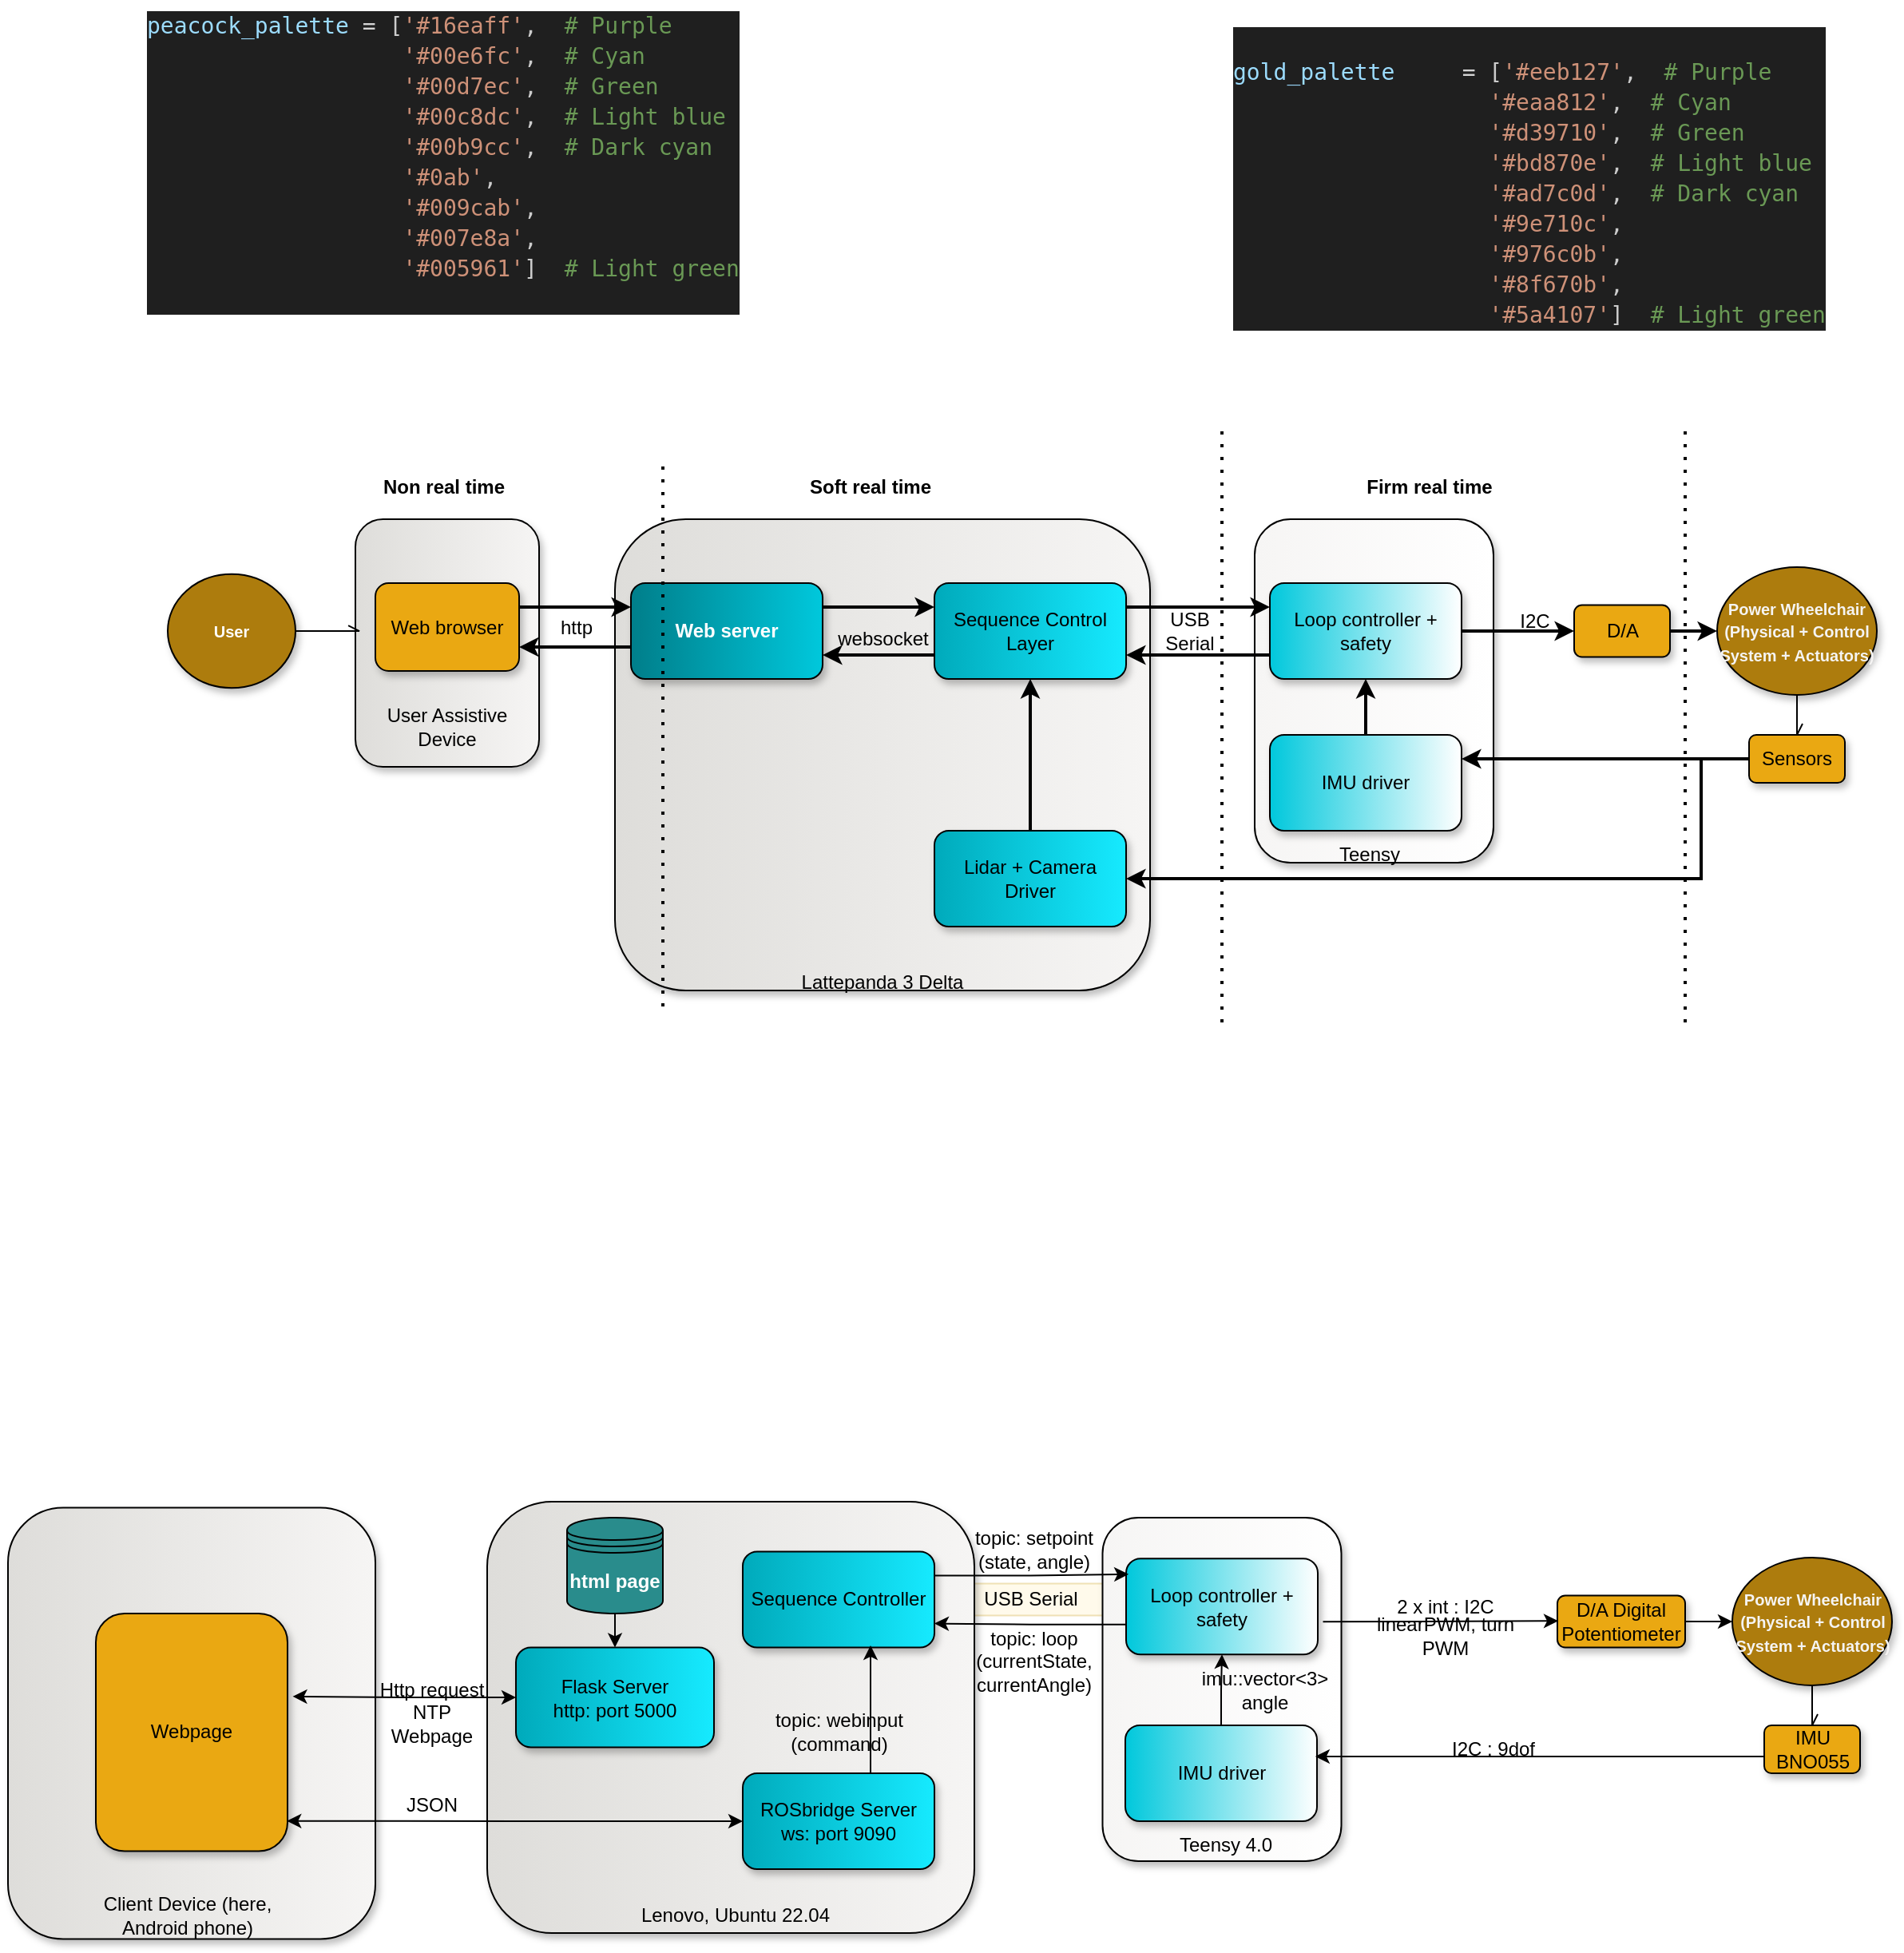 <mxfile version="24.6.4" type="github">
  <diagram name="Page-1" id="5wNfrocpncal_ENUbVDi">
    <mxGraphModel dx="2097" dy="1705" grid="1" gridSize="10" guides="1" tooltips="1" connect="1" arrows="1" fold="1" page="1" pageScale="1" pageWidth="850" pageHeight="1100" math="0" shadow="0">
      <root>
        <mxCell id="0" />
        <mxCell id="1" parent="0" />
        <mxCell id="p1-D8imHahCjLG-PY-Is-23" value="&lt;p style=&quot;line-height: 120%;&quot; align=&quot;right&quot;&gt;&lt;br&gt;&lt;/p&gt;" style="rounded=1;whiteSpace=wrap;html=1;fillColor=#deddda;shadow=1;gradientColor=#f6f5f4;gradientDirection=east;" vertex="1" parent="1">
          <mxGeometry x="-350" y="783.75" width="230" height="270" as="geometry" />
        </mxCell>
        <mxCell id="p1-D8imHahCjLG-PY-Is-12" value="USB Serial" style="text;html=1;align=center;verticalAlign=middle;whiteSpace=wrap;rounded=0;strokeColor=#d6b656;fillColor=#fff2cc;opacity=40;" vertex="1" parent="1">
          <mxGeometry x="242.5" y="831.25" width="95" height="20" as="geometry" />
        </mxCell>
        <mxCell id="jyv696TG6-hRHUrcxKSt-2" value="&lt;p style=&quot;line-height: 120%;&quot; align=&quot;right&quot;&gt;&lt;br&gt;&lt;/p&gt;" style="rounded=1;whiteSpace=wrap;html=1;fillColor=#deddda;shadow=1;gradientColor=#f6f5f4;gradientDirection=east;" parent="1" vertex="1">
          <mxGeometry x="-132.5" y="165" width="115" height="155" as="geometry" />
        </mxCell>
        <mxCell id="nIHRb_h8EGxtnhW7rng_-34" value="" style="endArrow=none;dashed=1;html=1;dashPattern=1 3;strokeWidth=2;rounded=0;" parent="1" edge="1">
          <mxGeometry width="50" height="50" relative="1" as="geometry">
            <mxPoint x="700" y="480" as="sourcePoint" />
            <mxPoint x="700" y="110" as="targetPoint" />
          </mxGeometry>
        </mxCell>
        <mxCell id="nIHRb_h8EGxtnhW7rng_-42" value="&lt;p style=&quot;line-height: 120%;&quot; align=&quot;right&quot;&gt;&lt;br&gt;&lt;/p&gt;" style="rounded=1;whiteSpace=wrap;html=1;fillColor=#deddda;shadow=1;gradientColor=#f6f5f4;gradientDirection=east;" parent="1" vertex="1">
          <mxGeometry x="30" y="165" width="335" height="295" as="geometry" />
        </mxCell>
        <mxCell id="nIHRb_h8EGxtnhW7rng_-40" value="&lt;p style=&quot;line-height: 120%;&quot; align=&quot;right&quot;&gt;&lt;br&gt;&lt;/p&gt;" style="rounded=1;whiteSpace=wrap;html=1;fillColor=#f6f5f4;gradientColor=#ffffff;gradientDirection=east;shadow=1;" parent="1" vertex="1">
          <mxGeometry x="430.5" y="165" width="149.5" height="215" as="geometry" />
        </mxCell>
        <mxCell id="nIHRb_h8EGxtnhW7rng_-7" style="edgeStyle=orthogonalEdgeStyle;rounded=0;orthogonalLoop=1;jettySize=auto;html=1;entryX=0;entryY=0.5;entryDx=0;entryDy=0;strokeWidth=2;" parent="1" source="nIHRb_h8EGxtnhW7rng_-2" target="nIHRb_h8EGxtnhW7rng_-21" edge="1">
          <mxGeometry relative="1" as="geometry">
            <mxPoint x="700" y="235" as="targetPoint" />
          </mxGeometry>
        </mxCell>
        <mxCell id="nIHRb_h8EGxtnhW7rng_-2" value="Loop controller + safety" style="rounded=1;whiteSpace=wrap;html=1;fillColor=#00c8dc;shadow=1;gradientColor=#ffffff;gradientDirection=east;" parent="1" vertex="1">
          <mxGeometry x="440" y="205" width="120" height="60" as="geometry" />
        </mxCell>
        <mxCell id="nIHRb_h8EGxtnhW7rng_-3" value="Sequence Control Layer" style="rounded=1;whiteSpace=wrap;html=1;fillColor=#00aabb;shadow=1;fillStyle=auto;gradientColor=#16eaff;gradientDirection=east;" parent="1" vertex="1">
          <mxGeometry x="230" y="205" width="120" height="60" as="geometry" />
        </mxCell>
        <mxCell id="nIHRb_h8EGxtnhW7rng_-4" value="&lt;b&gt;&lt;font color=&quot;#ffffff&quot;&gt;Web server&lt;/font&gt;&lt;/b&gt;" style="rounded=1;whiteSpace=wrap;html=1;fillColor=#007e8a;glass=0;shadow=1;gradientColor=#00c8dc;gradientDirection=east;" parent="1" vertex="1">
          <mxGeometry x="40" y="205" width="120" height="60" as="geometry" />
        </mxCell>
        <mxCell id="nIHRb_h8EGxtnhW7rng_-14" value="" style="edgeStyle=orthogonalEdgeStyle;rounded=0;orthogonalLoop=1;jettySize=auto;html=1;strokeWidth=2;" parent="1" source="nIHRb_h8EGxtnhW7rng_-5" target="nIHRb_h8EGxtnhW7rng_-3" edge="1">
          <mxGeometry relative="1" as="geometry" />
        </mxCell>
        <mxCell id="nIHRb_h8EGxtnhW7rng_-5" value="Lidar + Camera Driver" style="rounded=1;whiteSpace=wrap;html=1;fillColor=#00aabb;shadow=1;gradientColor=#16eaff;gradientDirection=east;" parent="1" vertex="1">
          <mxGeometry x="230" y="360" width="120" height="60" as="geometry" />
        </mxCell>
        <mxCell id="nIHRb_h8EGxtnhW7rng_-13" value="" style="edgeStyle=orthogonalEdgeStyle;rounded=0;orthogonalLoop=1;jettySize=auto;html=1;strokeWidth=2;" parent="1" source="nIHRb_h8EGxtnhW7rng_-6" target="nIHRb_h8EGxtnhW7rng_-2" edge="1">
          <mxGeometry relative="1" as="geometry" />
        </mxCell>
        <mxCell id="nIHRb_h8EGxtnhW7rng_-6" value="IMU driver" style="rounded=1;whiteSpace=wrap;html=1;fillColor=#00c8dc;shadow=1;gradientColor=#ffffff;gradientDirection=east;" parent="1" vertex="1">
          <mxGeometry x="440" y="300" width="120" height="60" as="geometry" />
        </mxCell>
        <mxCell id="nIHRb_h8EGxtnhW7rng_-15" value="" style="endArrow=classic;html=1;rounded=0;exitX=1;exitY=0.25;exitDx=0;exitDy=0;entryX=0;entryY=0.25;entryDx=0;entryDy=0;strokeWidth=2;" parent="1" source="nIHRb_h8EGxtnhW7rng_-3" target="nIHRb_h8EGxtnhW7rng_-2" edge="1">
          <mxGeometry width="50" height="50" relative="1" as="geometry">
            <mxPoint x="360" y="370" as="sourcePoint" />
            <mxPoint x="410" y="320" as="targetPoint" />
          </mxGeometry>
        </mxCell>
        <mxCell id="nIHRb_h8EGxtnhW7rng_-16" value="" style="endArrow=classic;html=1;rounded=0;exitX=0;exitY=0.75;exitDx=0;exitDy=0;entryX=1;entryY=0.75;entryDx=0;entryDy=0;strokeWidth=2;" parent="1" source="nIHRb_h8EGxtnhW7rng_-2" target="nIHRb_h8EGxtnhW7rng_-3" edge="1">
          <mxGeometry width="50" height="50" relative="1" as="geometry">
            <mxPoint x="360" y="370" as="sourcePoint" />
            <mxPoint x="410" y="320" as="targetPoint" />
          </mxGeometry>
        </mxCell>
        <mxCell id="nIHRb_h8EGxtnhW7rng_-17" value="" style="endArrow=classic;html=1;rounded=0;exitX=1;exitY=0.25;exitDx=0;exitDy=0;entryX=0;entryY=0.25;entryDx=0;entryDy=0;strokeWidth=2;" parent="1" source="nIHRb_h8EGxtnhW7rng_-4" edge="1">
          <mxGeometry width="50" height="50" relative="1" as="geometry">
            <mxPoint x="180" y="220" as="sourcePoint" />
            <mxPoint x="230" y="220" as="targetPoint" />
          </mxGeometry>
        </mxCell>
        <mxCell id="nIHRb_h8EGxtnhW7rng_-18" value="" style="endArrow=classic;html=1;rounded=0;exitX=0;exitY=0.75;exitDx=0;exitDy=0;entryX=1;entryY=0.75;entryDx=0;entryDy=0;strokeWidth=2;" parent="1" target="nIHRb_h8EGxtnhW7rng_-4" edge="1">
          <mxGeometry width="50" height="50" relative="1" as="geometry">
            <mxPoint x="230" y="250" as="sourcePoint" />
            <mxPoint x="180" y="250" as="targetPoint" />
          </mxGeometry>
        </mxCell>
        <mxCell id="nIHRb_h8EGxtnhW7rng_-27" value="" style="edgeStyle=orthogonalEdgeStyle;rounded=0;orthogonalLoop=1;jettySize=auto;html=1;endArrow=openAsync;endFill=0;" parent="1" source="nIHRb_h8EGxtnhW7rng_-20" target="nIHRb_h8EGxtnhW7rng_-23" edge="1">
          <mxGeometry relative="1" as="geometry">
            <Array as="points">
              <mxPoint x="770" y="295" />
              <mxPoint x="770" y="295" />
            </Array>
          </mxGeometry>
        </mxCell>
        <mxCell id="nIHRb_h8EGxtnhW7rng_-20" value="&lt;font color=&quot;#f5f4f3&quot;&gt;&lt;b&gt;&lt;font style=&quot;font-size: 10px;&quot;&gt;Power Wheelchair (Physical + Control System + Actuators)&lt;/font&gt;&lt;/b&gt;&lt;/font&gt;" style="ellipse;whiteSpace=wrap;html=1;fillColor=#ad7c0d;shadow=1;" parent="1" vertex="1">
          <mxGeometry x="720" y="195" width="100" height="80" as="geometry" />
        </mxCell>
        <mxCell id="nIHRb_h8EGxtnhW7rng_-54" value="" style="edgeStyle=orthogonalEdgeStyle;rounded=0;orthogonalLoop=1;jettySize=auto;html=1;strokeWidth=2;" parent="1" source="nIHRb_h8EGxtnhW7rng_-21" target="nIHRb_h8EGxtnhW7rng_-20" edge="1">
          <mxGeometry relative="1" as="geometry" />
        </mxCell>
        <mxCell id="nIHRb_h8EGxtnhW7rng_-21" value="D/A" style="rounded=1;whiteSpace=wrap;html=1;fillColor=#eaa812;shadow=1;" parent="1" vertex="1">
          <mxGeometry x="630.5" y="218.75" width="60" height="32.5" as="geometry" />
        </mxCell>
        <mxCell id="nIHRb_h8EGxtnhW7rng_-24" style="edgeStyle=orthogonalEdgeStyle;rounded=0;orthogonalLoop=1;jettySize=auto;html=1;entryX=1;entryY=0.25;entryDx=0;entryDy=0;strokeWidth=2;" parent="1" source="nIHRb_h8EGxtnhW7rng_-23" target="nIHRb_h8EGxtnhW7rng_-6" edge="1">
          <mxGeometry relative="1" as="geometry" />
        </mxCell>
        <mxCell id="nIHRb_h8EGxtnhW7rng_-26" style="edgeStyle=orthogonalEdgeStyle;rounded=0;orthogonalLoop=1;jettySize=auto;html=1;entryX=1;entryY=0.5;entryDx=0;entryDy=0;strokeWidth=2;" parent="1" source="nIHRb_h8EGxtnhW7rng_-23" target="nIHRb_h8EGxtnhW7rng_-5" edge="1">
          <mxGeometry relative="1" as="geometry">
            <Array as="points">
              <mxPoint x="710" y="315" />
              <mxPoint x="710" y="390" />
            </Array>
          </mxGeometry>
        </mxCell>
        <mxCell id="nIHRb_h8EGxtnhW7rng_-23" value="Sensors" style="rounded=1;whiteSpace=wrap;html=1;fillColor=#eaa812;shadow=1;" parent="1" vertex="1">
          <mxGeometry x="740" y="300" width="60" height="30" as="geometry" />
        </mxCell>
        <mxCell id="nIHRb_h8EGxtnhW7rng_-28" value="&lt;div style=&quot;color: #cccccc;background-color: #1f1f1f;font-family: &#39;Droid Sans Mono&#39;, &#39;monospace&#39;, monospace;font-weight: normal;font-size: 14px;line-height: 19px;white-space: pre;&quot;&gt;&lt;div&gt;&lt;span style=&quot;color: #9cdcfe;&quot;&gt;peacock_palette&lt;/span&gt;&lt;span style=&quot;color: #cccccc;&quot;&gt; &lt;/span&gt;&lt;span style=&quot;color: #d4d4d4;&quot;&gt;=&lt;/span&gt;&lt;span style=&quot;color: #cccccc;&quot;&gt; [&lt;/span&gt;&lt;span style=&quot;color: #ce9178;&quot;&gt;&#39;#16eaff&#39;&lt;/span&gt;&lt;span style=&quot;color: #cccccc;&quot;&gt;,  &lt;/span&gt;&lt;span style=&quot;color: #6a9955;&quot;&gt;# Purple&lt;/span&gt;&lt;/div&gt;&lt;div&gt;&lt;span style=&quot;color: #cccccc;&quot;&gt;                   &lt;/span&gt;&lt;span style=&quot;color: #ce9178;&quot;&gt;&#39;#00e6fc&#39;&lt;/span&gt;&lt;span style=&quot;color: #cccccc;&quot;&gt;,  &lt;/span&gt;&lt;span style=&quot;color: #6a9955;&quot;&gt;# Cyan&lt;/span&gt;&lt;/div&gt;&lt;div&gt;&lt;span style=&quot;color: #cccccc;&quot;&gt;                   &lt;/span&gt;&lt;span style=&quot;color: #ce9178;&quot;&gt;&#39;#00d7ec&#39;&lt;/span&gt;&lt;span style=&quot;color: #cccccc;&quot;&gt;,  &lt;/span&gt;&lt;span style=&quot;color: #6a9955;&quot;&gt;# Green&lt;/span&gt;&lt;/div&gt;&lt;div&gt;&lt;span style=&quot;color: #cccccc;&quot;&gt;                   &lt;/span&gt;&lt;span style=&quot;color: #ce9178;&quot;&gt;&#39;#00c8dc&#39;&lt;/span&gt;&lt;span style=&quot;color: #cccccc;&quot;&gt;,  &lt;/span&gt;&lt;span style=&quot;color: #6a9955;&quot;&gt;# Light blue&lt;/span&gt;&lt;/div&gt;&lt;div&gt;&lt;span style=&quot;color: #cccccc;&quot;&gt;                   &lt;/span&gt;&lt;span style=&quot;color: #ce9178;&quot;&gt;&#39;#00b9cc&#39;&lt;/span&gt;&lt;span style=&quot;color: #cccccc;&quot;&gt;,  &lt;/span&gt;&lt;span style=&quot;color: #6a9955;&quot;&gt;# Dark cyan&lt;/span&gt;&lt;/div&gt;&lt;div&gt;&lt;span style=&quot;color: #cccccc;&quot;&gt;                   &lt;/span&gt;&lt;span style=&quot;color: #ce9178;&quot;&gt;&#39;#0ab&#39;&lt;/span&gt;&lt;span style=&quot;color: #cccccc;&quot;&gt;,&lt;/span&gt;&lt;/div&gt;&lt;div&gt;&lt;span style=&quot;color: #cccccc;&quot;&gt;                   &lt;/span&gt;&lt;span style=&quot;color: #ce9178;&quot;&gt;&#39;#009cab&#39;&lt;/span&gt;&lt;span style=&quot;color: #cccccc;&quot;&gt;,&lt;/span&gt;&lt;/div&gt;&lt;div&gt;&lt;span style=&quot;color: #cccccc;&quot;&gt;                   &lt;/span&gt;&lt;span style=&quot;color: #ce9178;&quot;&gt;&#39;#007e8a&#39;&lt;/span&gt;&lt;span style=&quot;color: #cccccc;&quot;&gt;,&lt;/span&gt;&lt;/div&gt;&lt;div&gt;&lt;span style=&quot;color: #cccccc;&quot;&gt;                   &lt;/span&gt;&lt;span style=&quot;color: #ce9178;&quot;&gt;&#39;#005961&#39;&lt;/span&gt;&lt;span style=&quot;color: #cccccc;&quot;&gt;]  &lt;/span&gt;&lt;span style=&quot;color: #6a9955;&quot;&gt;# Light green&lt;/span&gt;&lt;/div&gt;&lt;br&gt;&lt;/div&gt;" style="text;whiteSpace=wrap;html=1;" parent="1" vertex="1">
          <mxGeometry x="-265" y="-160" width="400" height="210" as="geometry" />
        </mxCell>
        <mxCell id="nIHRb_h8EGxtnhW7rng_-29" value="&lt;div style=&quot;color: #cccccc;background-color: #1f1f1f;font-family: &#39;Droid Sans Mono&#39;, &#39;monospace&#39;, monospace;font-weight: normal;font-size: 14px;line-height: 19px;white-space: pre;&quot;&gt;&lt;br&gt;&lt;div&gt;&lt;span style=&quot;color: #9cdcfe;&quot;&gt;gold_palette&lt;/span&gt;&lt;span style=&quot;color: #cccccc;&quot;&gt;     &lt;/span&gt;&lt;span style=&quot;color: #d4d4d4;&quot;&gt;=&lt;/span&gt;&lt;span style=&quot;color: #cccccc;&quot;&gt; [&lt;/span&gt;&lt;span style=&quot;color: #ce9178;&quot;&gt;&#39;#eeb127&#39;&lt;/span&gt;&lt;span style=&quot;color: #cccccc;&quot;&gt;,  &lt;/span&gt;&lt;span style=&quot;color: #6a9955;&quot;&gt;# Purple&lt;/span&gt;&lt;/div&gt;&lt;div&gt;&lt;span style=&quot;color: #cccccc;&quot;&gt;                   &lt;/span&gt;&lt;span style=&quot;color: #ce9178;&quot;&gt;&#39;#eaa812&#39;&lt;/span&gt;&lt;span style=&quot;color: #cccccc;&quot;&gt;,  &lt;/span&gt;&lt;span style=&quot;color: #6a9955;&quot;&gt;# Cyan&lt;/span&gt;&lt;/div&gt;&lt;div&gt;&lt;span style=&quot;color: #cccccc;&quot;&gt;                   &lt;/span&gt;&lt;span style=&quot;color: #ce9178;&quot;&gt;&#39;#d39710&#39;&lt;/span&gt;&lt;span style=&quot;color: #cccccc;&quot;&gt;,  &lt;/span&gt;&lt;span style=&quot;color: #6a9955;&quot;&gt;# Green&lt;/span&gt;&lt;/div&gt;&lt;div&gt;&lt;span style=&quot;color: #cccccc;&quot;&gt;                   &lt;/span&gt;&lt;span style=&quot;color: #ce9178;&quot;&gt;&#39;#bd870e&#39;&lt;/span&gt;&lt;span style=&quot;color: #cccccc;&quot;&gt;,  &lt;/span&gt;&lt;span style=&quot;color: #6a9955;&quot;&gt;# Light blue&lt;/span&gt;&lt;/div&gt;&lt;div&gt;&lt;span style=&quot;color: #cccccc;&quot;&gt;                   &lt;/span&gt;&lt;span style=&quot;color: #ce9178;&quot;&gt;&#39;#ad7c0d&#39;&lt;/span&gt;&lt;span style=&quot;color: #cccccc;&quot;&gt;,  &lt;/span&gt;&lt;span style=&quot;color: #6a9955;&quot;&gt;# Dark cyan&lt;/span&gt;&lt;/div&gt;&lt;div&gt;&lt;span style=&quot;color: #cccccc;&quot;&gt;                   &lt;/span&gt;&lt;span style=&quot;color: #ce9178;&quot;&gt;&#39;#9e710c&#39;&lt;/span&gt;&lt;span style=&quot;color: #cccccc;&quot;&gt;,&lt;/span&gt;&lt;/div&gt;&lt;div&gt;&lt;span style=&quot;color: #cccccc;&quot;&gt;                   &lt;/span&gt;&lt;span style=&quot;color: #ce9178;&quot;&gt;&#39;#976c0b&#39;&lt;/span&gt;&lt;span style=&quot;color: #cccccc;&quot;&gt;,&lt;/span&gt;&lt;/div&gt;&lt;div&gt;&lt;span style=&quot;color: #cccccc;&quot;&gt;                   &lt;/span&gt;&lt;span style=&quot;color: #ce9178;&quot;&gt;&#39;#8f670b&#39;&lt;/span&gt;&lt;span style=&quot;color: #cccccc;&quot;&gt;,&lt;/span&gt;&lt;/div&gt;&lt;div&gt;&lt;span style=&quot;color: #cccccc;&quot;&gt;                   &lt;/span&gt;&lt;span style=&quot;color: #ce9178;&quot;&gt;&#39;#5a4107&#39;&lt;/span&gt;&lt;span style=&quot;color: #cccccc;&quot;&gt;]  &lt;/span&gt;&lt;span style=&quot;color: #6a9955;&quot;&gt;# Light green&lt;/span&gt;&lt;/div&gt;&lt;/div&gt;" style="text;whiteSpace=wrap;html=1;" parent="1" vertex="1">
          <mxGeometry x="415" y="-150" width="400" height="210" as="geometry" />
        </mxCell>
        <mxCell id="nIHRb_h8EGxtnhW7rng_-33" value="" style="endArrow=none;dashed=1;html=1;dashPattern=1 3;strokeWidth=2;rounded=0;" parent="1" edge="1">
          <mxGeometry width="50" height="50" relative="1" as="geometry">
            <mxPoint x="410" y="480" as="sourcePoint" />
            <mxPoint x="410" y="110" as="targetPoint" />
          </mxGeometry>
        </mxCell>
        <mxCell id="nIHRb_h8EGxtnhW7rng_-36" value="&lt;b&gt;Firm real time&lt;br&gt;&lt;/b&gt;" style="text;html=1;align=center;verticalAlign=middle;whiteSpace=wrap;rounded=0;" parent="1" vertex="1">
          <mxGeometry x="470" y="130" width="140" height="30" as="geometry" />
        </mxCell>
        <mxCell id="nIHRb_h8EGxtnhW7rng_-37" value="&lt;b&gt;Soft real time&lt;br&gt;&lt;/b&gt;" style="text;html=1;align=center;verticalAlign=middle;whiteSpace=wrap;rounded=0;" parent="1" vertex="1">
          <mxGeometry x="135" y="130" width="110" height="30" as="geometry" />
        </mxCell>
        <mxCell id="nIHRb_h8EGxtnhW7rng_-41" value="Teensy" style="text;html=1;align=center;verticalAlign=middle;whiteSpace=wrap;rounded=0;" parent="1" vertex="1">
          <mxGeometry x="440" y="360" width="125" height="30" as="geometry" />
        </mxCell>
        <mxCell id="nIHRb_h8EGxtnhW7rng_-44" value="Lattepanda 3 Delta" style="text;html=1;align=center;verticalAlign=middle;whiteSpace=wrap;rounded=0;" parent="1" vertex="1">
          <mxGeometry x="135" y="440" width="125" height="30" as="geometry" />
        </mxCell>
        <mxCell id="nIHRb_h8EGxtnhW7rng_-45" value="websocket" style="text;html=1;align=center;verticalAlign=middle;whiteSpace=wrap;rounded=0;" parent="1" vertex="1">
          <mxGeometry x="167.5" y="225" width="60" height="30" as="geometry" />
        </mxCell>
        <mxCell id="nIHRb_h8EGxtnhW7rng_-46" value="USB Serial" style="text;html=1;align=center;verticalAlign=middle;whiteSpace=wrap;rounded=0;" parent="1" vertex="1">
          <mxGeometry x="365" y="225" width="50" height="20" as="geometry" />
        </mxCell>
        <mxCell id="nIHRb_h8EGxtnhW7rng_-50" value="I2C" style="text;html=1;align=center;verticalAlign=middle;whiteSpace=wrap;rounded=0;" parent="1" vertex="1">
          <mxGeometry x="580.5" y="218.75" width="50" height="20" as="geometry" />
        </mxCell>
        <mxCell id="jyv696TG6-hRHUrcxKSt-1" value="Web browser" style="rounded=1;whiteSpace=wrap;html=1;fillColor=#eaa812;shadow=1;" parent="1" vertex="1">
          <mxGeometry x="-120" y="205" width="90" height="55" as="geometry" />
        </mxCell>
        <mxCell id="jyv696TG6-hRHUrcxKSt-10" value="http" style="text;html=1;align=center;verticalAlign=middle;whiteSpace=wrap;rounded=0;" parent="1" vertex="1">
          <mxGeometry x="-24" y="218" width="60" height="30" as="geometry" />
        </mxCell>
        <mxCell id="jyv696TG6-hRHUrcxKSt-12" value="" style="endArrow=classic;html=1;rounded=0;exitX=1;exitY=0.25;exitDx=0;exitDy=0;entryX=0;entryY=0.25;entryDx=0;entryDy=0;strokeWidth=2;" parent="1" edge="1">
          <mxGeometry width="50" height="50" relative="1" as="geometry">
            <mxPoint x="-30" y="220" as="sourcePoint" />
            <mxPoint x="40" y="220" as="targetPoint" />
          </mxGeometry>
        </mxCell>
        <mxCell id="jyv696TG6-hRHUrcxKSt-13" value="" style="endArrow=classic;html=1;rounded=0;exitX=1;exitY=0.25;exitDx=0;exitDy=0;entryX=0;entryY=0.25;entryDx=0;entryDy=0;strokeWidth=2;" parent="1" edge="1">
          <mxGeometry width="50" height="50" relative="1" as="geometry">
            <mxPoint x="40" y="245" as="sourcePoint" />
            <mxPoint x="-30" y="245" as="targetPoint" />
          </mxGeometry>
        </mxCell>
        <mxCell id="jyv696TG6-hRHUrcxKSt-15" value="User Assistive Device" style="text;html=1;align=center;verticalAlign=middle;whiteSpace=wrap;rounded=0;" parent="1" vertex="1">
          <mxGeometry x="-113.75" y="280" width="77.5" height="30" as="geometry" />
        </mxCell>
        <mxCell id="zoKQyQCh-kS3YB94Hqcn-1" value="&lt;b&gt;&lt;font color=&quot;#ffffff&quot; style=&quot;font-size: 10px;&quot;&gt;User&lt;br&gt;&lt;/font&gt;&lt;/b&gt;" style="ellipse;whiteSpace=wrap;html=1;fillColor=#ad7c0d;shadow=1;" parent="1" vertex="1">
          <mxGeometry x="-250" y="199.38" width="80" height="71.25" as="geometry" />
        </mxCell>
        <mxCell id="zoKQyQCh-kS3YB94Hqcn-2" style="edgeStyle=orthogonalEdgeStyle;rounded=0;orthogonalLoop=1;jettySize=auto;html=1;entryX=0.022;entryY=0.452;entryDx=0;entryDy=0;entryPerimeter=0;endArrow=openAsync;endFill=0;" parent="1" source="zoKQyQCh-kS3YB94Hqcn-1" target="jyv696TG6-hRHUrcxKSt-2" edge="1">
          <mxGeometry relative="1" as="geometry" />
        </mxCell>
        <mxCell id="zoKQyQCh-kS3YB94Hqcn-3" value="" style="endArrow=none;dashed=1;html=1;dashPattern=1 3;strokeWidth=2;rounded=0;" parent="1" edge="1">
          <mxGeometry width="50" height="50" relative="1" as="geometry">
            <mxPoint x="60" y="470" as="sourcePoint" />
            <mxPoint x="60" y="128" as="targetPoint" />
          </mxGeometry>
        </mxCell>
        <mxCell id="ncQhssHNfEqB10aSNnV6-1" value="&lt;b&gt;Non real time&lt;br&gt;&lt;/b&gt;" style="text;html=1;align=center;verticalAlign=middle;whiteSpace=wrap;rounded=0;" parent="1" vertex="1">
          <mxGeometry x="-132.5" y="130" width="110" height="30" as="geometry" />
        </mxCell>
        <mxCell id="PQUjQ4LUaXkCyjSrOcuq-2" value="&lt;p style=&quot;line-height: 120%;&quot; align=&quot;right&quot;&gt;&lt;br&gt;&lt;/p&gt;" style="rounded=1;whiteSpace=wrap;html=1;fillColor=#f6f5f4;gradientColor=#ffffff;gradientDirection=east;shadow=1;" parent="1" vertex="1">
          <mxGeometry x="335.25" y="790" width="149.5" height="215" as="geometry" />
        </mxCell>
        <mxCell id="PQUjQ4LUaXkCyjSrOcuq-3" style="edgeStyle=orthogonalEdgeStyle;rounded=0;orthogonalLoop=1;jettySize=auto;html=1;entryX=0;entryY=0.5;entryDx=0;entryDy=0;strokeWidth=1;exitX=1.027;exitY=0.659;exitDx=0;exitDy=0;exitPerimeter=0;" parent="1" source="PQUjQ4LUaXkCyjSrOcuq-4" edge="1">
          <mxGeometry relative="1" as="geometry">
            <mxPoint x="620.5" y="854.66" as="targetPoint" />
            <mxPoint x="490" y="855" as="sourcePoint" />
          </mxGeometry>
        </mxCell>
        <mxCell id="PQUjQ4LUaXkCyjSrOcuq-4" value="Loop controller + safety" style="rounded=1;whiteSpace=wrap;html=1;fillColor=#00c8dc;shadow=1;gradientColor=#ffffff;gradientDirection=east;" parent="1" vertex="1">
          <mxGeometry x="350" y="815.63" width="120" height="60" as="geometry" />
        </mxCell>
        <mxCell id="PQUjQ4LUaXkCyjSrOcuq-5" value="" style="edgeStyle=orthogonalEdgeStyle;rounded=0;orthogonalLoop=1;jettySize=auto;html=1;strokeWidth=1;" parent="1" source="PQUjQ4LUaXkCyjSrOcuq-6" target="PQUjQ4LUaXkCyjSrOcuq-4" edge="1">
          <mxGeometry relative="1" as="geometry" />
        </mxCell>
        <mxCell id="PQUjQ4LUaXkCyjSrOcuq-6" value="IMU driver" style="rounded=1;whiteSpace=wrap;html=1;fillColor=#00c8dc;shadow=1;gradientColor=#ffffff;gradientDirection=east;" parent="1" vertex="1">
          <mxGeometry x="349.5" y="920" width="120" height="60" as="geometry" />
        </mxCell>
        <mxCell id="PQUjQ4LUaXkCyjSrOcuq-7" value="" style="edgeStyle=orthogonalEdgeStyle;rounded=0;orthogonalLoop=1;jettySize=auto;html=1;endArrow=openAsync;endFill=0;" parent="1" source="PQUjQ4LUaXkCyjSrOcuq-8" target="PQUjQ4LUaXkCyjSrOcuq-12" edge="1">
          <mxGeometry relative="1" as="geometry">
            <Array as="points">
              <mxPoint x="779.5" y="915" />
              <mxPoint x="779.5" y="915" />
            </Array>
          </mxGeometry>
        </mxCell>
        <mxCell id="PQUjQ4LUaXkCyjSrOcuq-8" value="&lt;font color=&quot;#f5f4f3&quot;&gt;&lt;b&gt;&lt;font style=&quot;font-size: 10px;&quot;&gt;Power Wheelchair (Physical + Control System + Actuators)&lt;/font&gt;&lt;/b&gt;&lt;/font&gt;" style="ellipse;whiteSpace=wrap;html=1;fillColor=#ad7c0d;shadow=1;" parent="1" vertex="1">
          <mxGeometry x="729.5" y="815" width="100" height="80" as="geometry" />
        </mxCell>
        <mxCell id="p1-D8imHahCjLG-PY-Is-6" value="" style="edgeStyle=orthogonalEdgeStyle;rounded=0;orthogonalLoop=1;jettySize=auto;html=1;" edge="1" parent="1" source="PQUjQ4LUaXkCyjSrOcuq-10" target="PQUjQ4LUaXkCyjSrOcuq-8">
          <mxGeometry relative="1" as="geometry" />
        </mxCell>
        <mxCell id="PQUjQ4LUaXkCyjSrOcuq-10" value="D/A Digital Potentiometer" style="rounded=1;whiteSpace=wrap;html=1;fillColor=#eaa812;shadow=1;" parent="1" vertex="1">
          <mxGeometry x="620" y="838.75" width="80" height="32.5" as="geometry" />
        </mxCell>
        <mxCell id="PQUjQ4LUaXkCyjSrOcuq-11" style="edgeStyle=orthogonalEdgeStyle;rounded=0;orthogonalLoop=1;jettySize=auto;html=1;entryX=0.991;entryY=0.325;entryDx=0;entryDy=0;strokeWidth=1;entryPerimeter=0;" parent="1" source="PQUjQ4LUaXkCyjSrOcuq-12" target="PQUjQ4LUaXkCyjSrOcuq-6" edge="1">
          <mxGeometry relative="1" as="geometry">
            <Array as="points">
              <mxPoint x="470" y="940" />
            </Array>
          </mxGeometry>
        </mxCell>
        <mxCell id="PQUjQ4LUaXkCyjSrOcuq-12" value="IMU BNO055" style="rounded=1;whiteSpace=wrap;html=1;fillColor=#eaa812;shadow=1;" parent="1" vertex="1">
          <mxGeometry x="749.5" y="920" width="60" height="30" as="geometry" />
        </mxCell>
        <mxCell id="PQUjQ4LUaXkCyjSrOcuq-14" value="Teensy 4.0" style="text;html=1;align=center;verticalAlign=middle;whiteSpace=wrap;rounded=0;" parent="1" vertex="1">
          <mxGeometry x="349.5" y="980" width="125" height="30" as="geometry" />
        </mxCell>
        <mxCell id="PQUjQ4LUaXkCyjSrOcuq-15" value="2 x int : I2C" style="text;html=1;align=center;verticalAlign=middle;whiteSpace=wrap;rounded=0;" parent="1" vertex="1">
          <mxGeometry x="510" y="838.75" width="80" height="13.75" as="geometry" />
        </mxCell>
        <mxCell id="p1-D8imHahCjLG-PY-Is-2" value="linearPWM, turn PWM" style="text;html=1;align=center;verticalAlign=middle;whiteSpace=wrap;rounded=0;" vertex="1" parent="1">
          <mxGeometry x="489.5" y="857.5" width="120" height="13.75" as="geometry" />
        </mxCell>
        <mxCell id="p1-D8imHahCjLG-PY-Is-3" value="I2C : 9dof" style="text;html=1;align=center;verticalAlign=middle;whiteSpace=wrap;rounded=0;" vertex="1" parent="1">
          <mxGeometry x="550" y="928.13" width="59.5" height="13.75" as="geometry" />
        </mxCell>
        <mxCell id="p1-D8imHahCjLG-PY-Is-4" value="imu::vector&amp;lt;3&amp;gt; angle" style="text;html=1;align=center;verticalAlign=middle;whiteSpace=wrap;rounded=0;" vertex="1" parent="1">
          <mxGeometry x="400.25" y="880" width="74.25" height="35" as="geometry" />
        </mxCell>
        <mxCell id="p1-D8imHahCjLG-PY-Is-7" value="&lt;p style=&quot;line-height: 120%;&quot; align=&quot;right&quot;&gt;&lt;br&gt;&lt;/p&gt;" style="rounded=1;whiteSpace=wrap;html=1;fillColor=#deddda;shadow=1;gradientColor=#f6f5f4;gradientDirection=east;" vertex="1" parent="1">
          <mxGeometry x="-50" y="780" width="305" height="270" as="geometry" />
        </mxCell>
        <mxCell id="p1-D8imHahCjLG-PY-Is-8" value="Lenovo, Ubuntu 22.04" style="text;html=1;align=center;verticalAlign=middle;whiteSpace=wrap;rounded=0;" vertex="1" parent="1">
          <mxGeometry x="42.5" y="1023.75" width="125" height="30" as="geometry" />
        </mxCell>
        <mxCell id="p1-D8imHahCjLG-PY-Is-9" value="Sequence Controller" style="rounded=1;whiteSpace=wrap;html=1;fillColor=#00aabb;shadow=1;fillStyle=auto;gradientColor=#16eaff;gradientDirection=east;" vertex="1" parent="1">
          <mxGeometry x="110" y="811.25" width="120" height="60" as="geometry" />
        </mxCell>
        <mxCell id="p1-D8imHahCjLG-PY-Is-10" style="edgeStyle=orthogonalEdgeStyle;rounded=0;orthogonalLoop=1;jettySize=auto;html=1;entryX=0.013;entryY=0.163;entryDx=0;entryDy=0;entryPerimeter=0;exitX=1;exitY=0.25;exitDx=0;exitDy=0;" edge="1" parent="1" source="p1-D8imHahCjLG-PY-Is-9" target="PQUjQ4LUaXkCyjSrOcuq-4">
          <mxGeometry relative="1" as="geometry" />
        </mxCell>
        <mxCell id="p1-D8imHahCjLG-PY-Is-11" style="edgeStyle=orthogonalEdgeStyle;rounded=0;orthogonalLoop=1;jettySize=auto;html=1;entryX=1;entryY=0.75;entryDx=0;entryDy=0;exitX=0.004;exitY=0.687;exitDx=0;exitDy=0;exitPerimeter=0;" edge="1" parent="1" source="PQUjQ4LUaXkCyjSrOcuq-4" target="p1-D8imHahCjLG-PY-Is-9">
          <mxGeometry relative="1" as="geometry" />
        </mxCell>
        <mxCell id="p1-D8imHahCjLG-PY-Is-13" value="topic: setpoint (state, angle)" style="text;html=1;align=center;verticalAlign=middle;whiteSpace=wrap;rounded=0;" vertex="1" parent="1">
          <mxGeometry x="245" y="800" width="95" height="20" as="geometry" />
        </mxCell>
        <mxCell id="p1-D8imHahCjLG-PY-Is-14" value="topic: loop (currentState, currentAngle)" style="text;html=1;align=center;verticalAlign=middle;whiteSpace=wrap;rounded=0;" vertex="1" parent="1">
          <mxGeometry x="245" y="870" width="95" height="20" as="geometry" />
        </mxCell>
        <mxCell id="p1-D8imHahCjLG-PY-Is-22" style="edgeStyle=orthogonalEdgeStyle;rounded=0;orthogonalLoop=1;jettySize=auto;html=1;" edge="1" parent="1" source="p1-D8imHahCjLG-PY-Is-15">
          <mxGeometry relative="1" as="geometry">
            <mxPoint x="190" y="870" as="targetPoint" />
            <Array as="points">
              <mxPoint x="190" y="871" />
            </Array>
          </mxGeometry>
        </mxCell>
        <mxCell id="p1-D8imHahCjLG-PY-Is-15" value="&lt;div&gt;ROSbridge Server&lt;/div&gt;&lt;div&gt;ws: port 9090&lt;br&gt;&lt;/div&gt;" style="rounded=1;whiteSpace=wrap;html=1;fillColor=#00aabb;shadow=1;fillStyle=auto;gradientColor=#16eaff;gradientDirection=east;" vertex="1" parent="1">
          <mxGeometry x="110" y="950" width="120" height="60" as="geometry" />
        </mxCell>
        <mxCell id="p1-D8imHahCjLG-PY-Is-16" value="&lt;div&gt;Flask Server&lt;/div&gt;&lt;div&gt;http: port 5000&lt;/div&gt;" style="rounded=1;whiteSpace=wrap;html=1;fillColor=#00aabb;shadow=1;fillStyle=auto;gradientColor=#16eaff;gradientDirection=east;" vertex="1" parent="1">
          <mxGeometry x="-32" y="871.25" width="124" height="62.5" as="geometry" />
        </mxCell>
        <mxCell id="p1-D8imHahCjLG-PY-Is-17" value="Webpage" style="rounded=1;whiteSpace=wrap;html=1;fillColor=#eaa812;shadow=1;" vertex="1" parent="1">
          <mxGeometry x="-295" y="850" width="120" height="148.75" as="geometry" />
        </mxCell>
        <mxCell id="p1-D8imHahCjLG-PY-Is-19" value="" style="edgeStyle=orthogonalEdgeStyle;rounded=0;orthogonalLoop=1;jettySize=auto;html=1;" edge="1" parent="1" source="p1-D8imHahCjLG-PY-Is-18" target="p1-D8imHahCjLG-PY-Is-16">
          <mxGeometry relative="1" as="geometry" />
        </mxCell>
        <mxCell id="p1-D8imHahCjLG-PY-Is-18" value="&lt;font color=&quot;#ffffff&quot;&gt;&lt;b&gt;html page&lt;/b&gt;&lt;/font&gt;" style="shape=datastore;whiteSpace=wrap;html=1;fillColor=#298c8c;" vertex="1" parent="1">
          <mxGeometry y="790" width="60" height="60" as="geometry" />
        </mxCell>
        <mxCell id="p1-D8imHahCjLG-PY-Is-24" value="Client Device (here, Android phone)" style="text;html=1;align=center;verticalAlign=middle;whiteSpace=wrap;rounded=0;" vertex="1" parent="1">
          <mxGeometry x="-300" y="1023.75" width="125" height="30" as="geometry" />
        </mxCell>
        <mxCell id="p1-D8imHahCjLG-PY-Is-25" style="edgeStyle=orthogonalEdgeStyle;rounded=0;orthogonalLoop=1;jettySize=auto;html=1;entryX=0.997;entryY=0.873;entryDx=0;entryDy=0;entryPerimeter=0;startArrow=classic;startFill=1;" edge="1" parent="1" source="p1-D8imHahCjLG-PY-Is-15" target="p1-D8imHahCjLG-PY-Is-17">
          <mxGeometry relative="1" as="geometry" />
        </mxCell>
        <mxCell id="p1-D8imHahCjLG-PY-Is-27" style="edgeStyle=orthogonalEdgeStyle;rounded=0;orthogonalLoop=1;jettySize=auto;html=1;entryX=1.027;entryY=0.349;entryDx=0;entryDy=0;entryPerimeter=0;startArrow=classic;startFill=1;" edge="1" parent="1" source="p1-D8imHahCjLG-PY-Is-16" target="p1-D8imHahCjLG-PY-Is-17">
          <mxGeometry relative="1" as="geometry" />
        </mxCell>
        <mxCell id="p1-D8imHahCjLG-PY-Is-28" value="JSON" style="text;html=1;align=center;verticalAlign=middle;whiteSpace=wrap;rounded=0;" vertex="1" parent="1">
          <mxGeometry x="-132.5" y="960" width="95" height="20" as="geometry" />
        </mxCell>
        <mxCell id="p1-D8imHahCjLG-PY-Is-29" value="Http request" style="text;html=1;align=center;verticalAlign=middle;whiteSpace=wrap;rounded=0;" vertex="1" parent="1">
          <mxGeometry x="-132.5" y="887.5" width="95" height="20" as="geometry" />
        </mxCell>
        <mxCell id="p1-D8imHahCjLG-PY-Is-30" value="&lt;div&gt;NTP&lt;/div&gt;&lt;div&gt;Webpage&lt;br&gt;&lt;/div&gt;" style="text;html=1;align=center;verticalAlign=middle;whiteSpace=wrap;rounded=0;" vertex="1" parent="1">
          <mxGeometry x="-132.5" y="903.13" width="95" height="31.25" as="geometry" />
        </mxCell>
        <mxCell id="p1-D8imHahCjLG-PY-Is-31" value="topic: webinput (command)" style="text;html=1;align=center;verticalAlign=middle;whiteSpace=wrap;rounded=0;" vertex="1" parent="1">
          <mxGeometry x="122.5" y="913.75" width="95" height="20" as="geometry" />
        </mxCell>
      </root>
    </mxGraphModel>
  </diagram>
</mxfile>
